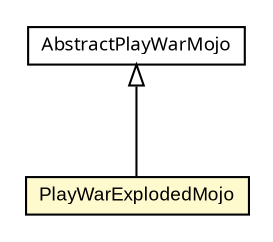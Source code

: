 #!/usr/local/bin/dot
#
# Class diagram 
# Generated by UmlGraph version 4.6 (http://www.spinellis.gr/sw/umlgraph)
#

digraph G {
	edge [fontname="arial",fontsize=10,labelfontname="arial",labelfontsize=10];
	node [fontname="arial",fontsize=10,shape=plaintext];
	// com.google.code.play.PlayWarExplodedMojo
	c263 [label=<<table border="0" cellborder="1" cellspacing="0" cellpadding="2" port="p" bgcolor="lemonChiffon" href="./PlayWarExplodedMojo.html">
		<tr><td><table border="0" cellspacing="0" cellpadding="1">
			<tr><td> PlayWarExplodedMojo </td></tr>
		</table></td></tr>
		</table>>, fontname="arial", fontcolor="black", fontsize=9.0];
	// com.google.code.play.AbstractPlayWarMojo
	c279 [label=<<table border="0" cellborder="1" cellspacing="0" cellpadding="2" port="p" href="./AbstractPlayWarMojo.html">
		<tr><td><table border="0" cellspacing="0" cellpadding="1">
			<tr><td><font face="ariali"> AbstractPlayWarMojo </font></td></tr>
		</table></td></tr>
		</table>>, fontname="arial", fontcolor="black", fontsize=9.0];
	//com.google.code.play.PlayWarExplodedMojo extends com.google.code.play.AbstractPlayWarMojo
	c279:p -> c263:p [dir=back,arrowtail=empty];
}

